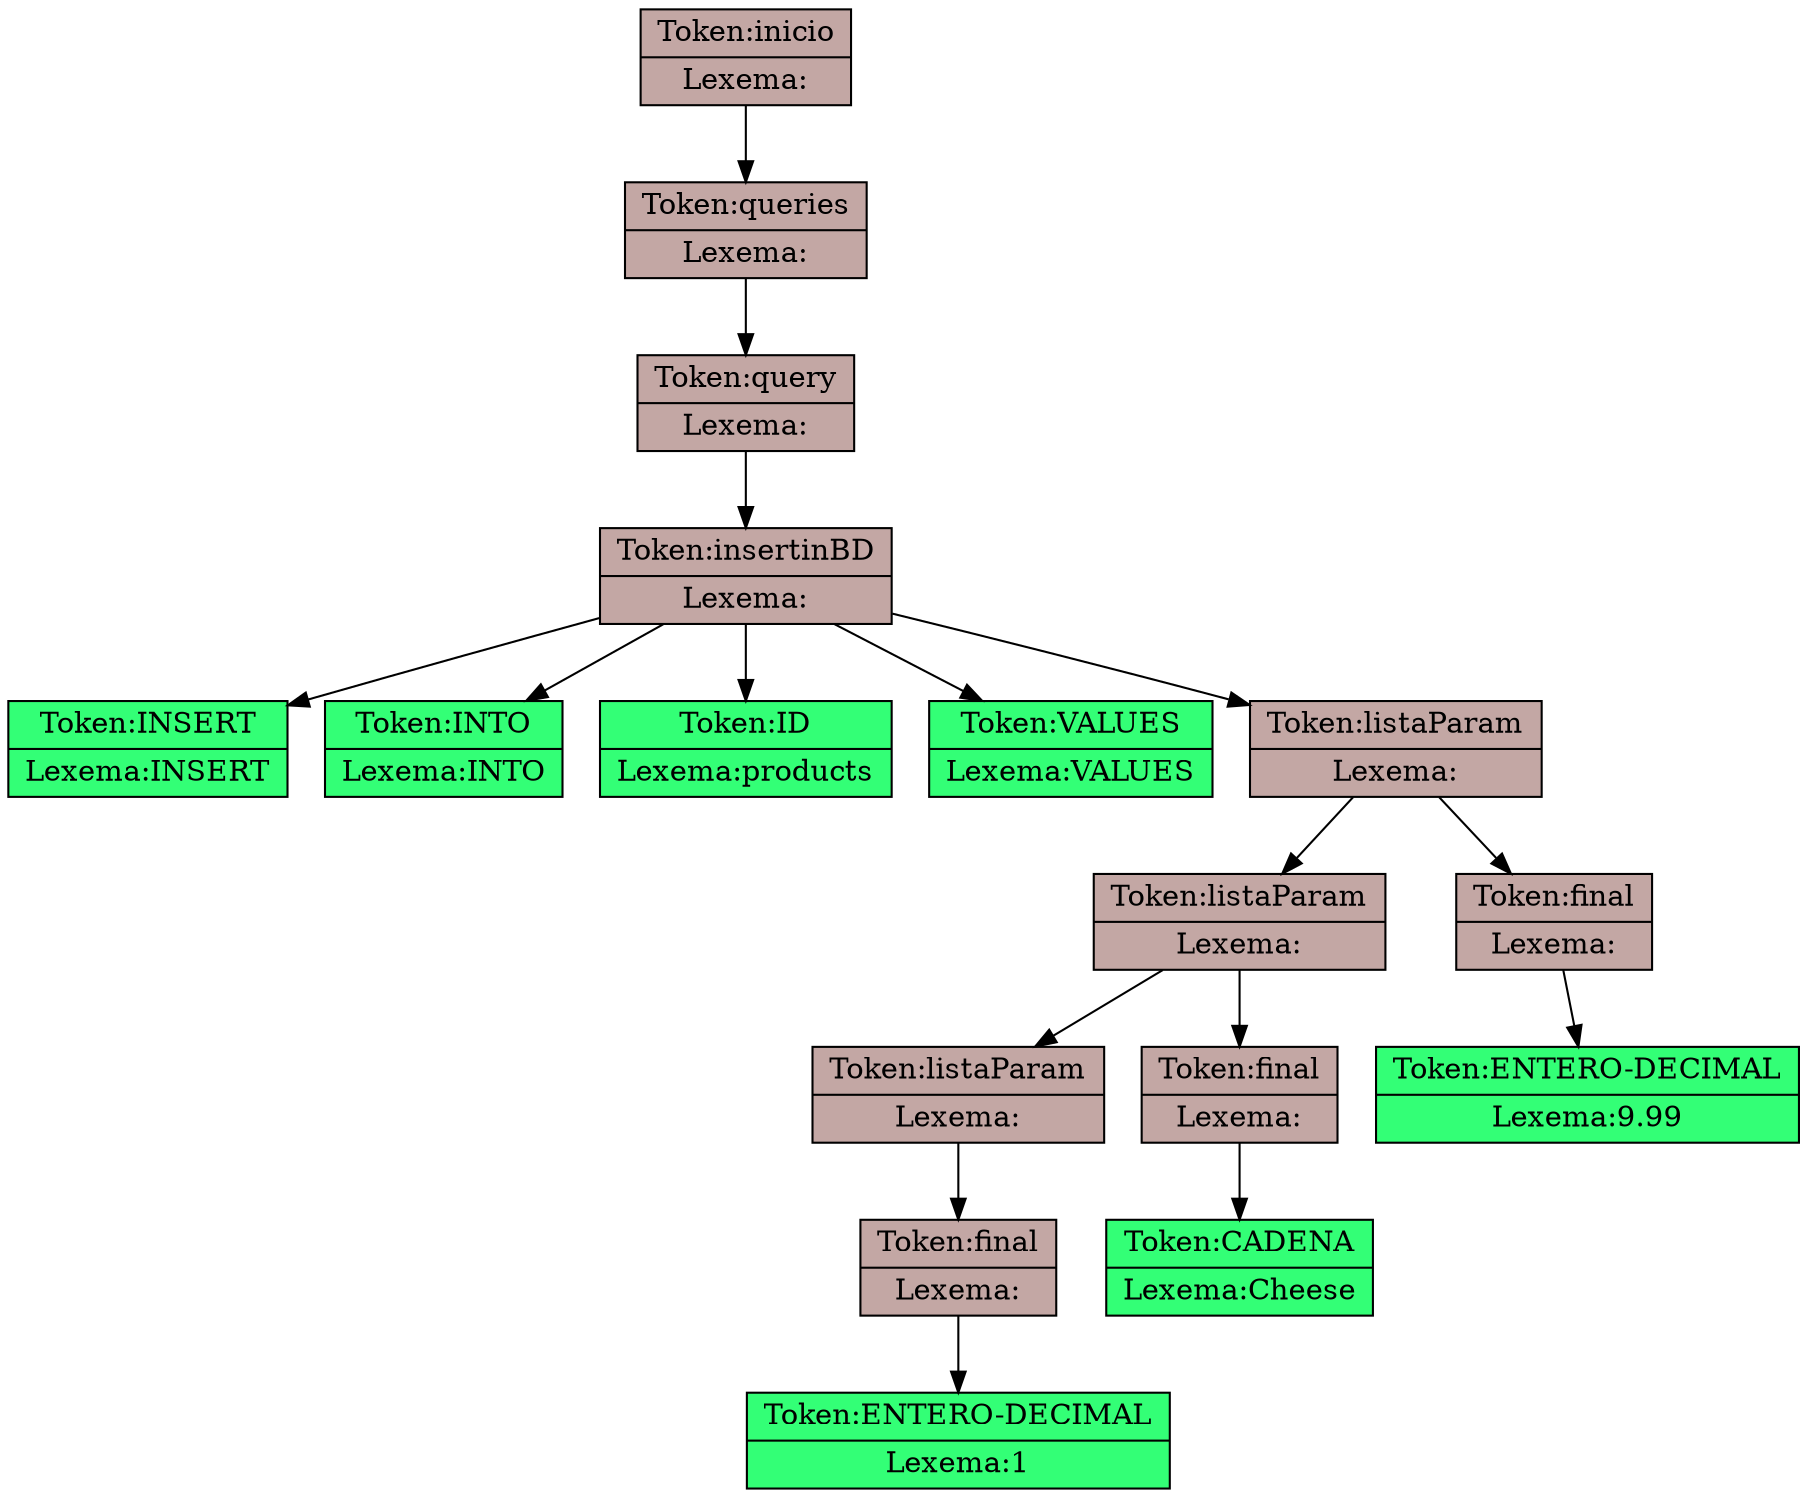 digraph d {
nodo2613722111472 [shape=record,style=filled,fillcolor="#C3A7A4",label="{Token:inicio|Lexema:}"];
nodo2613722110992 [shape=record,style=filled,fillcolor="#C3A7A4",label="{Token:queries|Lexema:}"];
nodo2613722110032 [shape=record,style=filled,fillcolor="#C3A7A4",label="{Token:query|Lexema:}"];
nodo2613722110608 [shape=record,style=filled,fillcolor="#C3A7A4",label="{Token:insertinBD|Lexema:}"];
nodo2613722110368 [shape=record,style=filled,fillcolor="#33FF76",label="{Token:INSERT|Lexema:INSERT}"];
nodo2613722110608 -> nodo2613722110368;
nodo2613722110704 [shape=record,style=filled,fillcolor="#33FF76",label="{Token:INTO|Lexema:INTO}"];
nodo2613722110608 -> nodo2613722110704;
nodo2613722111280 [shape=record,style=filled,fillcolor="#33FF76",label="{Token:ID|Lexema:products}"];
nodo2613722110608 -> nodo2613722111280;
nodo2613722111376 [shape=record,style=filled,fillcolor="#33FF76",label="{Token:VALUES|Lexema:VALUES}"];
nodo2613722110608 -> nodo2613722111376;
nodo2613722110752 [shape=record,style=filled,fillcolor="#C3A7A4",label="{Token:listaParam|Lexema:}"];
nodo2613722110272 [shape=record,style=filled,fillcolor="#C3A7A4",label="{Token:listaParam|Lexema:}"];
nodo2613722109072 [shape=record,style=filled,fillcolor="#C3A7A4",label="{Token:listaParam|Lexema:}"];
nodo2613722109840 [shape=record,style=filled,fillcolor="#C3A7A4",label="{Token:final|Lexema:}"];
nodo2613722109168 [shape=record,style=filled,fillcolor="#33FF76",label="{Token:ENTERO-DECIMAL|Lexema:1}"];
nodo2613722109840 -> nodo2613722109168;
nodo2613722109072 -> nodo2613722109840;
nodo2613722110272 -> nodo2613722109072;
nodo2613722109696 [shape=record,style=filled,fillcolor="#C3A7A4",label="{Token:final|Lexema:}"];
nodo2613722110512 [shape=record,style=filled,fillcolor="#33FF76",label="{Token:CADENA|Lexema:Cheese}"];
nodo2613722109696 -> nodo2613722110512;
nodo2613722110272 -> nodo2613722109696;
nodo2613722110752 -> nodo2613722110272;
nodo2613722110128 [shape=record,style=filled,fillcolor="#C3A7A4",label="{Token:final|Lexema:}"];
nodo2613722109264 [shape=record,style=filled,fillcolor="#33FF76",label="{Token:ENTERO-DECIMAL|Lexema:9.99}"];
nodo2613722110128 -> nodo2613722109264;
nodo2613722110752 -> nodo2613722110128;
nodo2613722110608 -> nodo2613722110752;
nodo2613722110032 -> nodo2613722110608;
nodo2613722110992 -> nodo2613722110032;
nodo2613722111472 -> nodo2613722110992;

}